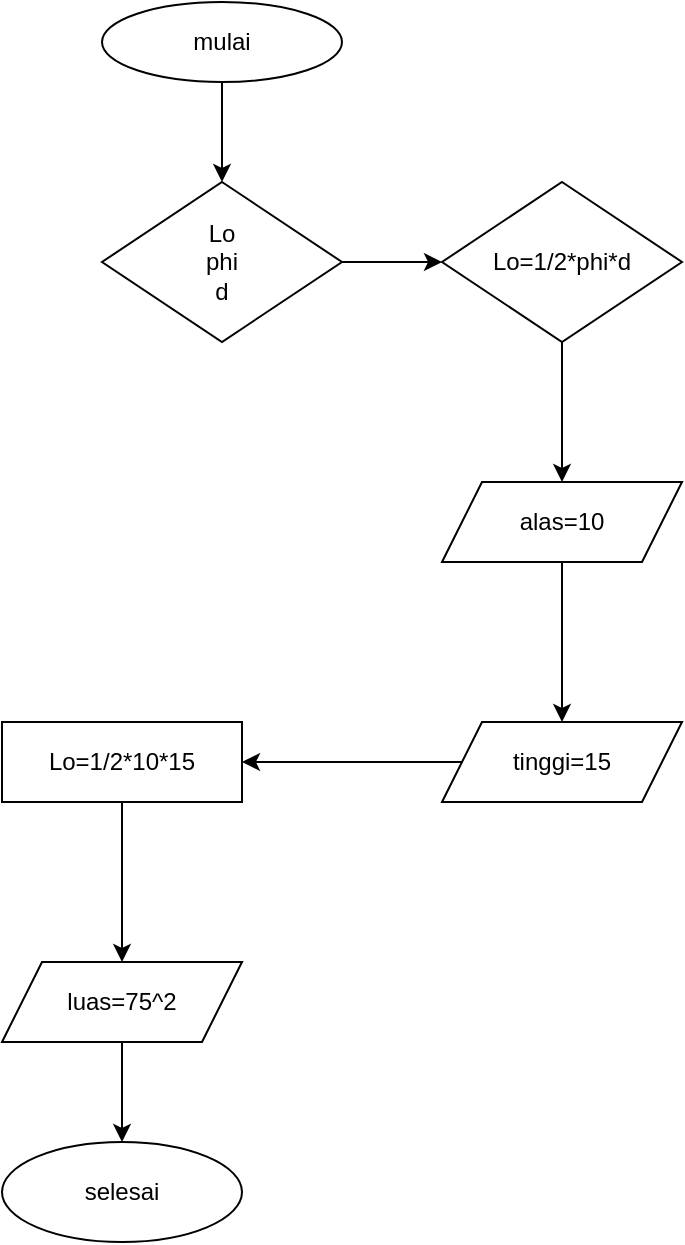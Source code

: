 <mxfile version="22.0.8" type="github">
  <diagram name="Halaman-1" id="jHs5S3UdKHSQO3NN5hYm">
    <mxGraphModel dx="794" dy="466" grid="1" gridSize="10" guides="1" tooltips="1" connect="1" arrows="1" fold="1" page="1" pageScale="1" pageWidth="827" pageHeight="1169" math="0" shadow="0">
      <root>
        <mxCell id="0" />
        <mxCell id="1" parent="0" />
        <mxCell id="hHkylU34DCLV2RWDOv96-9" value="" style="edgeStyle=orthogonalEdgeStyle;rounded=0;orthogonalLoop=1;jettySize=auto;html=1;" edge="1" parent="1" source="hHkylU34DCLV2RWDOv96-1" target="hHkylU34DCLV2RWDOv96-2">
          <mxGeometry relative="1" as="geometry" />
        </mxCell>
        <mxCell id="hHkylU34DCLV2RWDOv96-1" value="mulai" style="ellipse;whiteSpace=wrap;html=1;" vertex="1" parent="1">
          <mxGeometry x="310" y="40" width="120" height="40" as="geometry" />
        </mxCell>
        <mxCell id="hHkylU34DCLV2RWDOv96-10" value="" style="edgeStyle=orthogonalEdgeStyle;rounded=0;orthogonalLoop=1;jettySize=auto;html=1;" edge="1" parent="1" source="hHkylU34DCLV2RWDOv96-2" target="hHkylU34DCLV2RWDOv96-3">
          <mxGeometry relative="1" as="geometry" />
        </mxCell>
        <mxCell id="hHkylU34DCLV2RWDOv96-2" value="Lo&lt;br&gt;phi&lt;br&gt;d" style="rhombus;whiteSpace=wrap;html=1;" vertex="1" parent="1">
          <mxGeometry x="310" y="130" width="120" height="80" as="geometry" />
        </mxCell>
        <mxCell id="hHkylU34DCLV2RWDOv96-11" value="" style="edgeStyle=orthogonalEdgeStyle;rounded=0;orthogonalLoop=1;jettySize=auto;html=1;" edge="1" parent="1" source="hHkylU34DCLV2RWDOv96-3" target="hHkylU34DCLV2RWDOv96-4">
          <mxGeometry relative="1" as="geometry" />
        </mxCell>
        <mxCell id="hHkylU34DCLV2RWDOv96-3" value="Lo=1/2*phi*d" style="rhombus;whiteSpace=wrap;html=1;" vertex="1" parent="1">
          <mxGeometry x="480" y="130" width="120" height="80" as="geometry" />
        </mxCell>
        <mxCell id="hHkylU34DCLV2RWDOv96-12" value="" style="edgeStyle=orthogonalEdgeStyle;rounded=0;orthogonalLoop=1;jettySize=auto;html=1;" edge="1" parent="1" source="hHkylU34DCLV2RWDOv96-4" target="hHkylU34DCLV2RWDOv96-5">
          <mxGeometry relative="1" as="geometry" />
        </mxCell>
        <mxCell id="hHkylU34DCLV2RWDOv96-4" value="alas=10" style="shape=parallelogram;perimeter=parallelogramPerimeter;whiteSpace=wrap;html=1;fixedSize=1;" vertex="1" parent="1">
          <mxGeometry x="480" y="280" width="120" height="40" as="geometry" />
        </mxCell>
        <mxCell id="hHkylU34DCLV2RWDOv96-13" value="" style="edgeStyle=orthogonalEdgeStyle;rounded=0;orthogonalLoop=1;jettySize=auto;html=1;" edge="1" parent="1" source="hHkylU34DCLV2RWDOv96-5" target="hHkylU34DCLV2RWDOv96-7">
          <mxGeometry relative="1" as="geometry" />
        </mxCell>
        <mxCell id="hHkylU34DCLV2RWDOv96-5" value="tinggi=15" style="shape=parallelogram;perimeter=parallelogramPerimeter;whiteSpace=wrap;html=1;fixedSize=1;" vertex="1" parent="1">
          <mxGeometry x="480" y="400" width="120" height="40" as="geometry" />
        </mxCell>
        <mxCell id="hHkylU34DCLV2RWDOv96-6" value="selesai" style="ellipse;whiteSpace=wrap;html=1;" vertex="1" parent="1">
          <mxGeometry x="260" y="610" width="120" height="50" as="geometry" />
        </mxCell>
        <mxCell id="hHkylU34DCLV2RWDOv96-14" value="" style="edgeStyle=orthogonalEdgeStyle;rounded=0;orthogonalLoop=1;jettySize=auto;html=1;" edge="1" parent="1" source="hHkylU34DCLV2RWDOv96-7" target="hHkylU34DCLV2RWDOv96-8">
          <mxGeometry relative="1" as="geometry" />
        </mxCell>
        <mxCell id="hHkylU34DCLV2RWDOv96-7" value="Lo=1/2*10*15" style="rounded=0;whiteSpace=wrap;html=1;" vertex="1" parent="1">
          <mxGeometry x="260" y="400" width="120" height="40" as="geometry" />
        </mxCell>
        <mxCell id="hHkylU34DCLV2RWDOv96-15" value="" style="edgeStyle=orthogonalEdgeStyle;rounded=0;orthogonalLoop=1;jettySize=auto;html=1;" edge="1" parent="1" source="hHkylU34DCLV2RWDOv96-8" target="hHkylU34DCLV2RWDOv96-6">
          <mxGeometry relative="1" as="geometry" />
        </mxCell>
        <mxCell id="hHkylU34DCLV2RWDOv96-8" value="luas=75^2" style="shape=parallelogram;perimeter=parallelogramPerimeter;whiteSpace=wrap;html=1;fixedSize=1;" vertex="1" parent="1">
          <mxGeometry x="260" y="520" width="120" height="40" as="geometry" />
        </mxCell>
      </root>
    </mxGraphModel>
  </diagram>
</mxfile>
